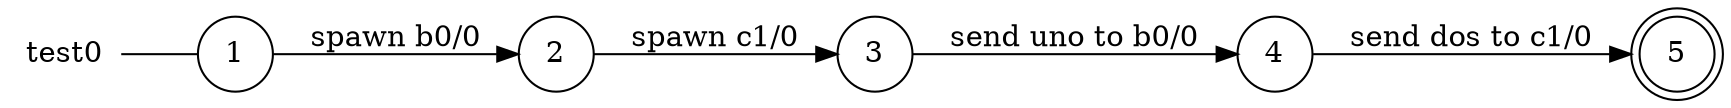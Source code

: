 digraph test0 {
	rankdir="LR";
	n_0 [label="test0", shape="plaintext"];
	n_1 [id="5", shape=circle, label="3"];
	n_2 [id="1", shape=circle, label="1"];
	n_0 -> n_2 [arrowhead=none];
	n_3 [id="2", shape=circle, label="2"];
	n_4 [id="4", shape=doublecircle, label="5"];
	n_5 [id="3", shape=circle, label="4"];

	n_5 -> n_4 [id="[$e|2]", label="send dos to c1/0"];
	n_3 -> n_1 [id="[$e|3]", label="spawn c1/0"];
	n_2 -> n_3 [id="[$e|1]", label="spawn b0/0"];
	n_1 -> n_5 [id="[$e|0]", label="send uno to b0/0"];
}

